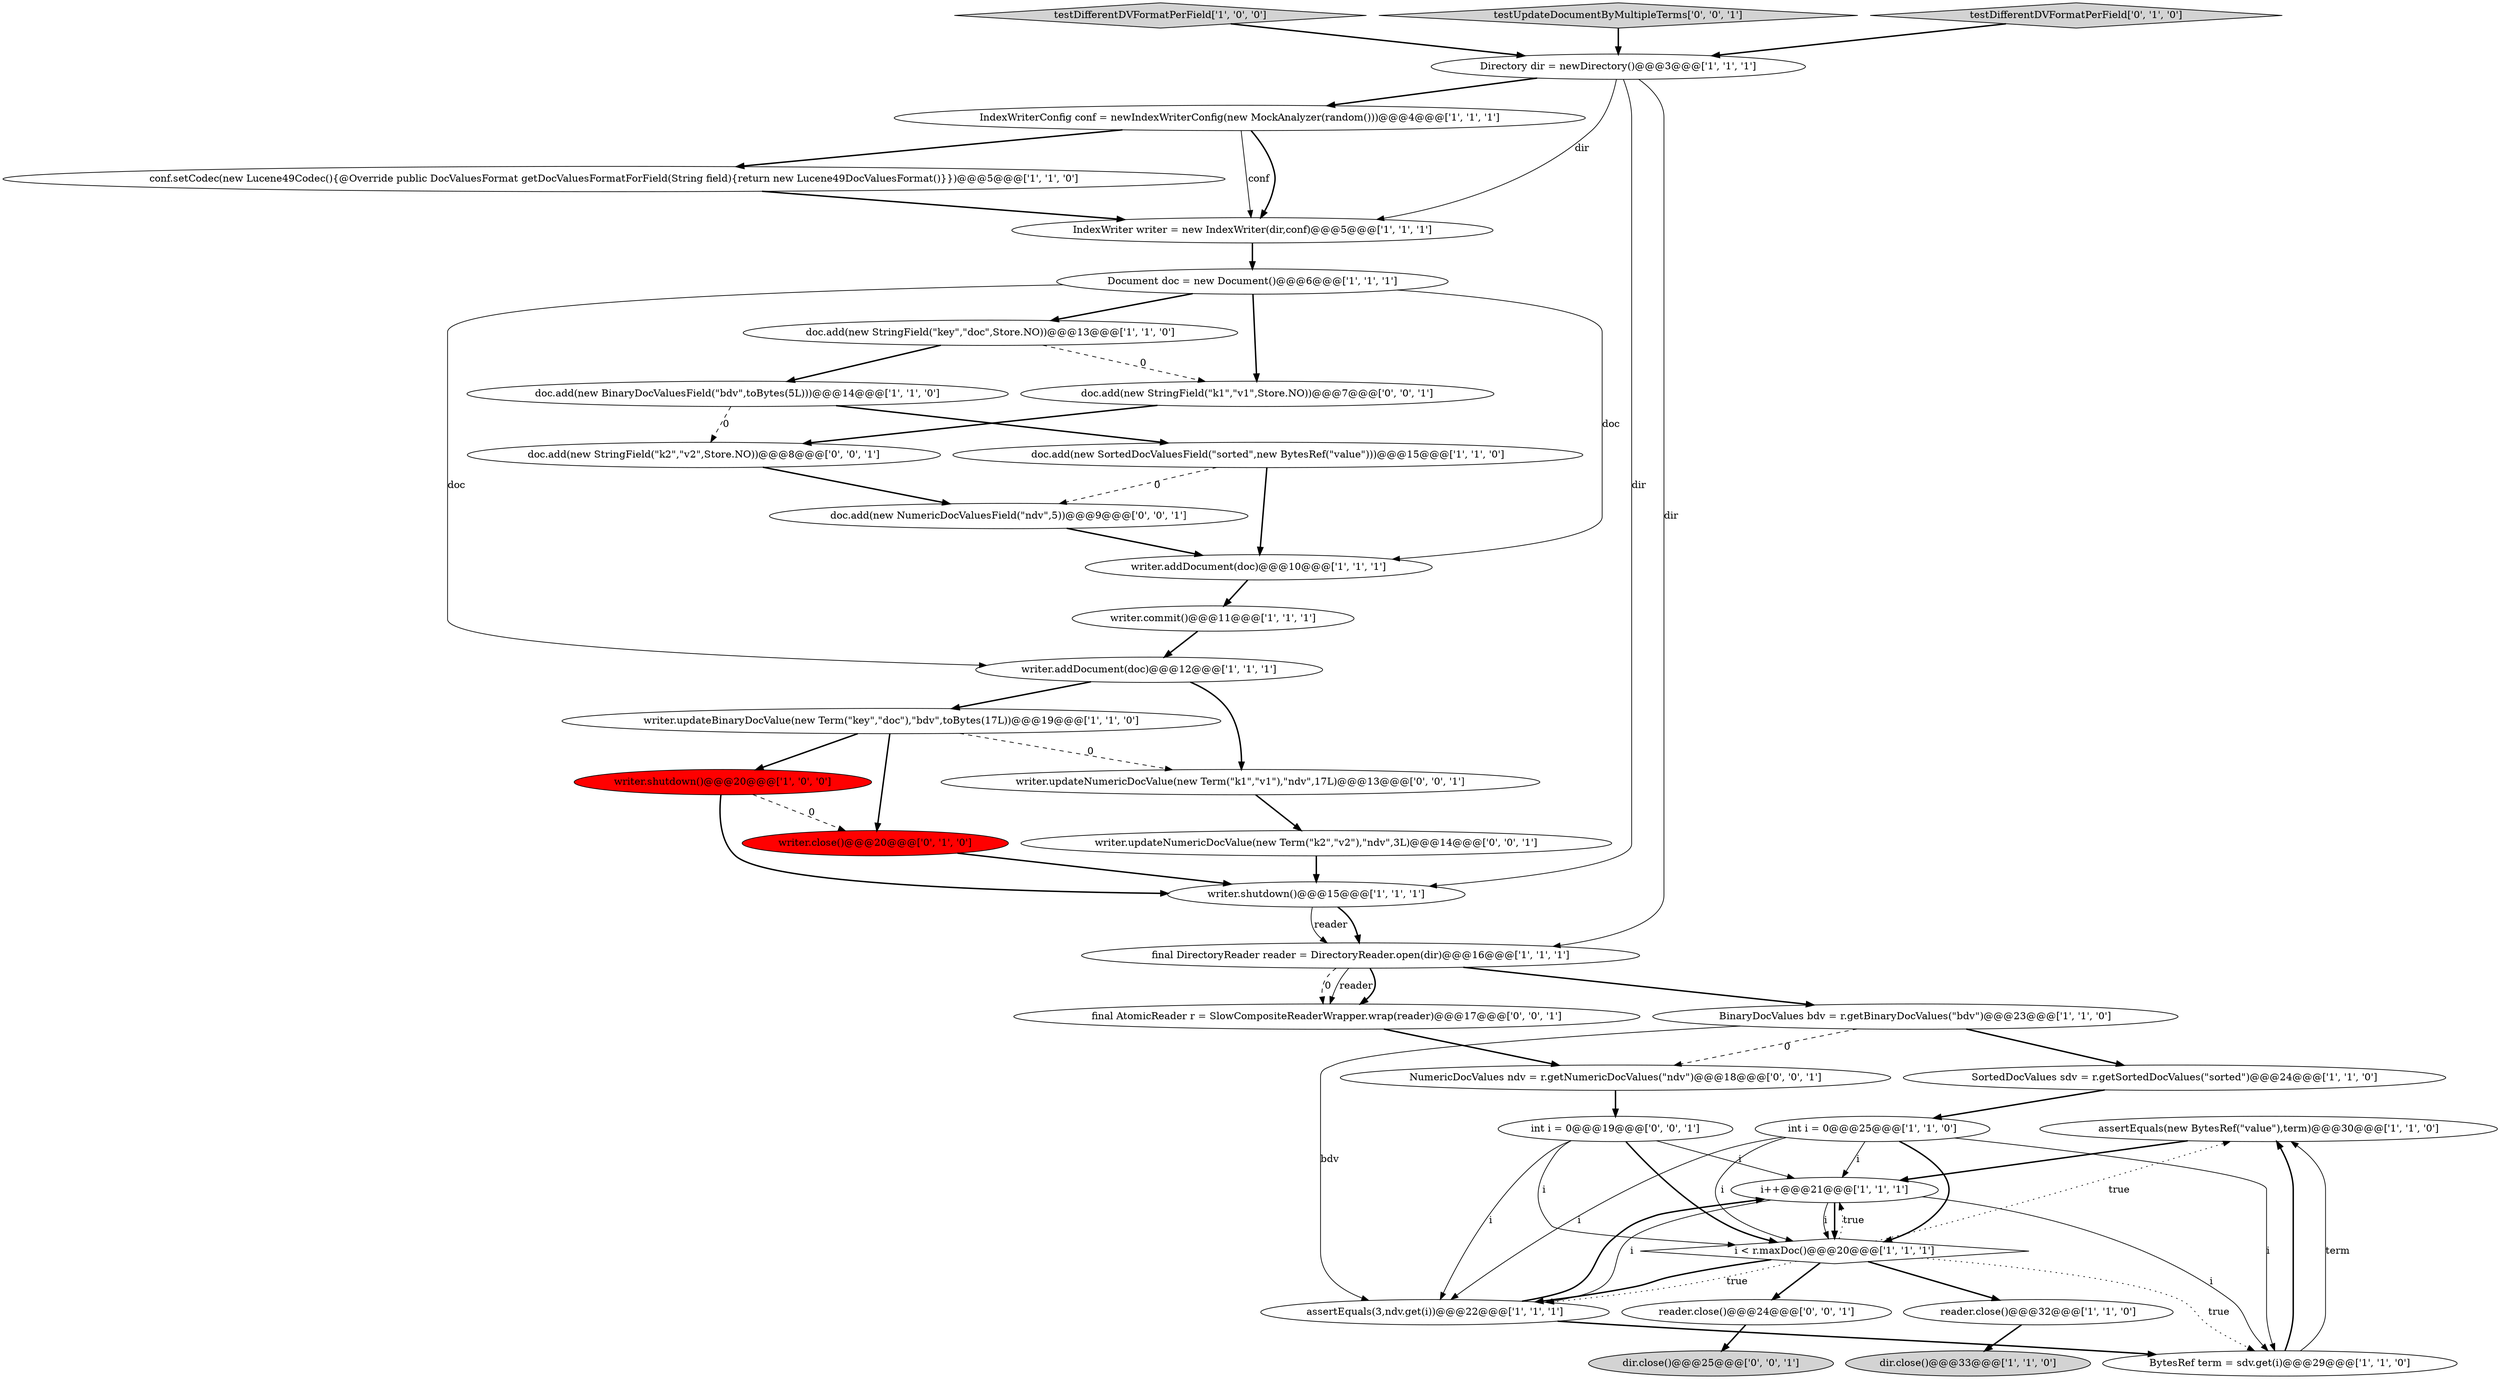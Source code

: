 digraph {
4 [style = filled, label = "assertEquals(new BytesRef(\"value\"),term)@@@30@@@['1', '1', '0']", fillcolor = white, shape = ellipse image = "AAA0AAABBB1BBB"];
22 [style = filled, label = "writer.commit()@@@11@@@['1', '1', '1']", fillcolor = white, shape = ellipse image = "AAA0AAABBB1BBB"];
24 [style = filled, label = "dir.close()@@@33@@@['1', '1', '0']", fillcolor = lightgray, shape = ellipse image = "AAA0AAABBB1BBB"];
0 [style = filled, label = "writer.shutdown()@@@15@@@['1', '1', '1']", fillcolor = white, shape = ellipse image = "AAA0AAABBB1BBB"];
20 [style = filled, label = "int i = 0@@@25@@@['1', '1', '0']", fillcolor = white, shape = ellipse image = "AAA0AAABBB1BBB"];
1 [style = filled, label = "doc.add(new StringField(\"key\",\"doc\",Store.NO))@@@13@@@['1', '1', '0']", fillcolor = white, shape = ellipse image = "AAA0AAABBB1BBB"];
14 [style = filled, label = "reader.close()@@@32@@@['1', '1', '0']", fillcolor = white, shape = ellipse image = "AAA0AAABBB1BBB"];
32 [style = filled, label = "doc.add(new NumericDocValuesField(\"ndv\",5))@@@9@@@['0', '0', '1']", fillcolor = white, shape = ellipse image = "AAA0AAABBB3BBB"];
2 [style = filled, label = "testDifferentDVFormatPerField['1', '0', '0']", fillcolor = lightgray, shape = diamond image = "AAA0AAABBB1BBB"];
25 [style = filled, label = "i++@@@21@@@['1', '1', '1']", fillcolor = white, shape = ellipse image = "AAA0AAABBB1BBB"];
36 [style = filled, label = "doc.add(new StringField(\"k2\",\"v2\",Store.NO))@@@8@@@['0', '0', '1']", fillcolor = white, shape = ellipse image = "AAA0AAABBB3BBB"];
23 [style = filled, label = "writer.shutdown()@@@20@@@['1', '0', '0']", fillcolor = red, shape = ellipse image = "AAA1AAABBB1BBB"];
15 [style = filled, label = "IndexWriter writer = new IndexWriter(dir,conf)@@@5@@@['1', '1', '1']", fillcolor = white, shape = ellipse image = "AAA0AAABBB1BBB"];
21 [style = filled, label = "BytesRef term = sdv.get(i)@@@29@@@['1', '1', '0']", fillcolor = white, shape = ellipse image = "AAA0AAABBB1BBB"];
19 [style = filled, label = "assertEquals(3,ndv.get(i))@@@22@@@['1', '1', '1']", fillcolor = white, shape = ellipse image = "AAA0AAABBB1BBB"];
35 [style = filled, label = "writer.updateNumericDocValue(new Term(\"k2\",\"v2\"),\"ndv\",3L)@@@14@@@['0', '0', '1']", fillcolor = white, shape = ellipse image = "AAA0AAABBB3BBB"];
6 [style = filled, label = "Document doc = new Document()@@@6@@@['1', '1', '1']", fillcolor = white, shape = ellipse image = "AAA0AAABBB1BBB"];
8 [style = filled, label = "writer.addDocument(doc)@@@10@@@['1', '1', '1']", fillcolor = white, shape = ellipse image = "AAA0AAABBB1BBB"];
3 [style = filled, label = "IndexWriterConfig conf = newIndexWriterConfig(new MockAnalyzer(random()))@@@4@@@['1', '1', '1']", fillcolor = white, shape = ellipse image = "AAA0AAABBB1BBB"];
7 [style = filled, label = "doc.add(new SortedDocValuesField(\"sorted\",new BytesRef(\"value\")))@@@15@@@['1', '1', '0']", fillcolor = white, shape = ellipse image = "AAA0AAABBB1BBB"];
38 [style = filled, label = "testUpdateDocumentByMultipleTerms['0', '0', '1']", fillcolor = lightgray, shape = diamond image = "AAA0AAABBB3BBB"];
28 [style = filled, label = "dir.close()@@@25@@@['0', '0', '1']", fillcolor = lightgray, shape = ellipse image = "AAA0AAABBB3BBB"];
30 [style = filled, label = "final AtomicReader r = SlowCompositeReaderWrapper.wrap(reader)@@@17@@@['0', '0', '1']", fillcolor = white, shape = ellipse image = "AAA0AAABBB3BBB"];
29 [style = filled, label = "writer.updateNumericDocValue(new Term(\"k1\",\"v1\"),\"ndv\",17L)@@@13@@@['0', '0', '1']", fillcolor = white, shape = ellipse image = "AAA0AAABBB3BBB"];
33 [style = filled, label = "int i = 0@@@19@@@['0', '0', '1']", fillcolor = white, shape = ellipse image = "AAA0AAABBB3BBB"];
16 [style = filled, label = "writer.updateBinaryDocValue(new Term(\"key\",\"doc\"),\"bdv\",toBytes(17L))@@@19@@@['1', '1', '0']", fillcolor = white, shape = ellipse image = "AAA0AAABBB1BBB"];
12 [style = filled, label = "final DirectoryReader reader = DirectoryReader.open(dir)@@@16@@@['1', '1', '1']", fillcolor = white, shape = ellipse image = "AAA0AAABBB1BBB"];
31 [style = filled, label = "reader.close()@@@24@@@['0', '0', '1']", fillcolor = white, shape = ellipse image = "AAA0AAABBB3BBB"];
27 [style = filled, label = "testDifferentDVFormatPerField['0', '1', '0']", fillcolor = lightgray, shape = diamond image = "AAA0AAABBB2BBB"];
26 [style = filled, label = "writer.close()@@@20@@@['0', '1', '0']", fillcolor = red, shape = ellipse image = "AAA1AAABBB2BBB"];
9 [style = filled, label = "writer.addDocument(doc)@@@12@@@['1', '1', '1']", fillcolor = white, shape = ellipse image = "AAA0AAABBB1BBB"];
37 [style = filled, label = "NumericDocValues ndv = r.getNumericDocValues(\"ndv\")@@@18@@@['0', '0', '1']", fillcolor = white, shape = ellipse image = "AAA0AAABBB3BBB"];
11 [style = filled, label = "BinaryDocValues bdv = r.getBinaryDocValues(\"bdv\")@@@23@@@['1', '1', '0']", fillcolor = white, shape = ellipse image = "AAA0AAABBB1BBB"];
10 [style = filled, label = "conf.setCodec(new Lucene49Codec(){@Override public DocValuesFormat getDocValuesFormatForField(String field){return new Lucene49DocValuesFormat()}})@@@5@@@['1', '1', '0']", fillcolor = white, shape = ellipse image = "AAA0AAABBB1BBB"];
5 [style = filled, label = "i < r.maxDoc()@@@20@@@['1', '1', '1']", fillcolor = white, shape = diamond image = "AAA0AAABBB1BBB"];
13 [style = filled, label = "Directory dir = newDirectory()@@@3@@@['1', '1', '1']", fillcolor = white, shape = ellipse image = "AAA0AAABBB1BBB"];
18 [style = filled, label = "SortedDocValues sdv = r.getSortedDocValues(\"sorted\")@@@24@@@['1', '1', '0']", fillcolor = white, shape = ellipse image = "AAA0AAABBB1BBB"];
34 [style = filled, label = "doc.add(new StringField(\"k1\",\"v1\",Store.NO))@@@7@@@['0', '0', '1']", fillcolor = white, shape = ellipse image = "AAA0AAABBB3BBB"];
17 [style = filled, label = "doc.add(new BinaryDocValuesField(\"bdv\",toBytes(5L)))@@@14@@@['1', '1', '0']", fillcolor = white, shape = ellipse image = "AAA0AAABBB1BBB"];
27->13 [style = bold, label=""];
14->24 [style = bold, label=""];
25->21 [style = solid, label="i"];
20->5 [style = solid, label="i"];
13->12 [style = solid, label="dir"];
10->15 [style = bold, label=""];
25->19 [style = solid, label="i"];
6->34 [style = bold, label=""];
4->25 [style = bold, label=""];
12->30 [style = solid, label="reader"];
3->15 [style = solid, label="conf"];
20->21 [style = solid, label="i"];
5->19 [style = dotted, label="true"];
25->5 [style = solid, label="i"];
0->12 [style = bold, label=""];
1->34 [style = dashed, label="0"];
22->9 [style = bold, label=""];
12->11 [style = bold, label=""];
16->26 [style = bold, label=""];
13->15 [style = solid, label="dir"];
36->32 [style = bold, label=""];
12->30 [style = bold, label=""];
15->6 [style = bold, label=""];
3->15 [style = bold, label=""];
11->19 [style = solid, label="bdv"];
16->23 [style = bold, label=""];
5->14 [style = bold, label=""];
30->37 [style = bold, label=""];
33->5 [style = bold, label=""];
20->19 [style = solid, label="i"];
7->8 [style = bold, label=""];
23->26 [style = dashed, label="0"];
23->0 [style = bold, label=""];
12->30 [style = dashed, label="0"];
9->16 [style = bold, label=""];
11->18 [style = bold, label=""];
19->25 [style = bold, label=""];
5->4 [style = dotted, label="true"];
1->17 [style = bold, label=""];
20->5 [style = bold, label=""];
8->22 [style = bold, label=""];
2->13 [style = bold, label=""];
0->12 [style = solid, label="reader"];
17->7 [style = bold, label=""];
33->5 [style = solid, label="i"];
5->19 [style = bold, label=""];
6->1 [style = bold, label=""];
3->10 [style = bold, label=""];
18->20 [style = bold, label=""];
26->0 [style = bold, label=""];
35->0 [style = bold, label=""];
32->8 [style = bold, label=""];
33->25 [style = solid, label="i"];
13->3 [style = bold, label=""];
5->31 [style = bold, label=""];
5->25 [style = dotted, label="true"];
34->36 [style = bold, label=""];
16->29 [style = dashed, label="0"];
20->25 [style = solid, label="i"];
7->32 [style = dashed, label="0"];
25->5 [style = bold, label=""];
6->8 [style = solid, label="doc"];
5->21 [style = dotted, label="true"];
11->37 [style = dashed, label="0"];
29->35 [style = bold, label=""];
31->28 [style = bold, label=""];
33->19 [style = solid, label="i"];
37->33 [style = bold, label=""];
13->0 [style = solid, label="dir"];
17->36 [style = dashed, label="0"];
9->29 [style = bold, label=""];
38->13 [style = bold, label=""];
6->9 [style = solid, label="doc"];
21->4 [style = solid, label="term"];
21->4 [style = bold, label=""];
19->21 [style = bold, label=""];
}
